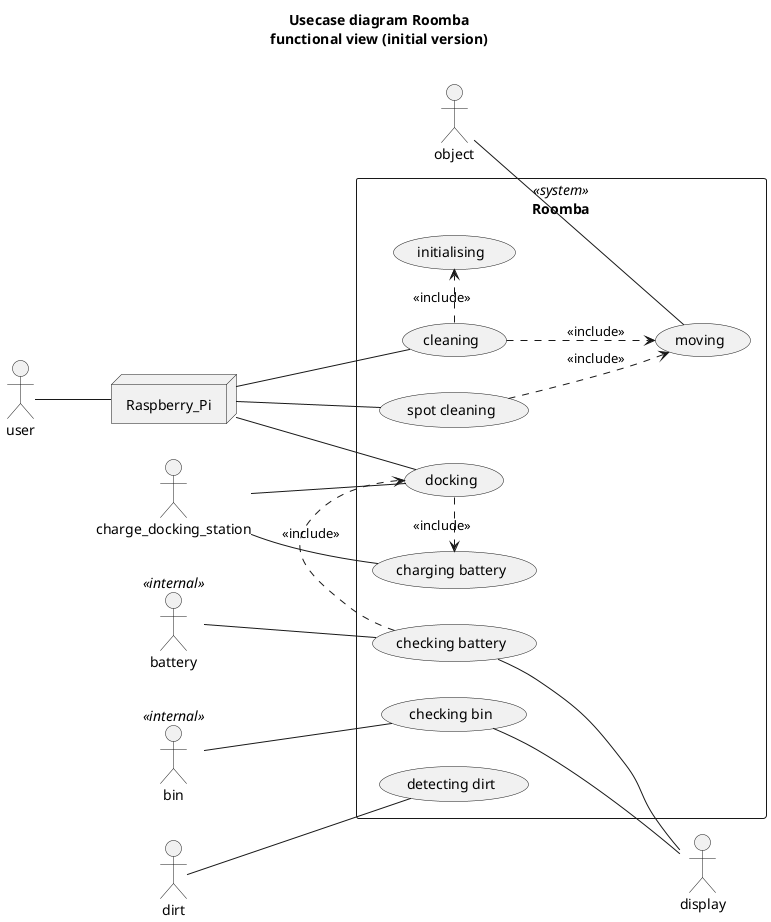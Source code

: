 //  Use case diagram, actors, identify subsystems, use <<extend>> and <<include>>.
@startuml
title Usecase diagram Roomba\nfunctional view (initial version)\n

left to right direction
skinparam packageStyle rectangle

actor user
node Raspberry_Pi
actor object
actor battery <<internal>>
actor bin <<internal>>
actor display
actor dirt
actor charge_docking_station
 
user -- Raspberry_Pi

rectangle Roomba <<system>> {
  Raspberry_Pi -- (cleaning)
  Raspberry_Pi -- (spot cleaning)
  Raspberry_Pi -- (docking)

  bin -- (checking bin)
  dirt -- (detecting dirt)
  (checking bin) -right- display
  (checking battery) -- display

  object -- (moving)
  charge_docking_station -- (charging battery)
  charge_docking_station -- (docking)
  battery -- (checking battery)
  (cleaning) .> (initialising) : <<include>>

  (checking battery) .> (docking): <<include>>
  (cleaning) ..> (moving) : <<include>>
  (spot cleaning) ..> (moving) : <<include>>
  (docking) .> (charging battery) : <<include>>
}
@enduml